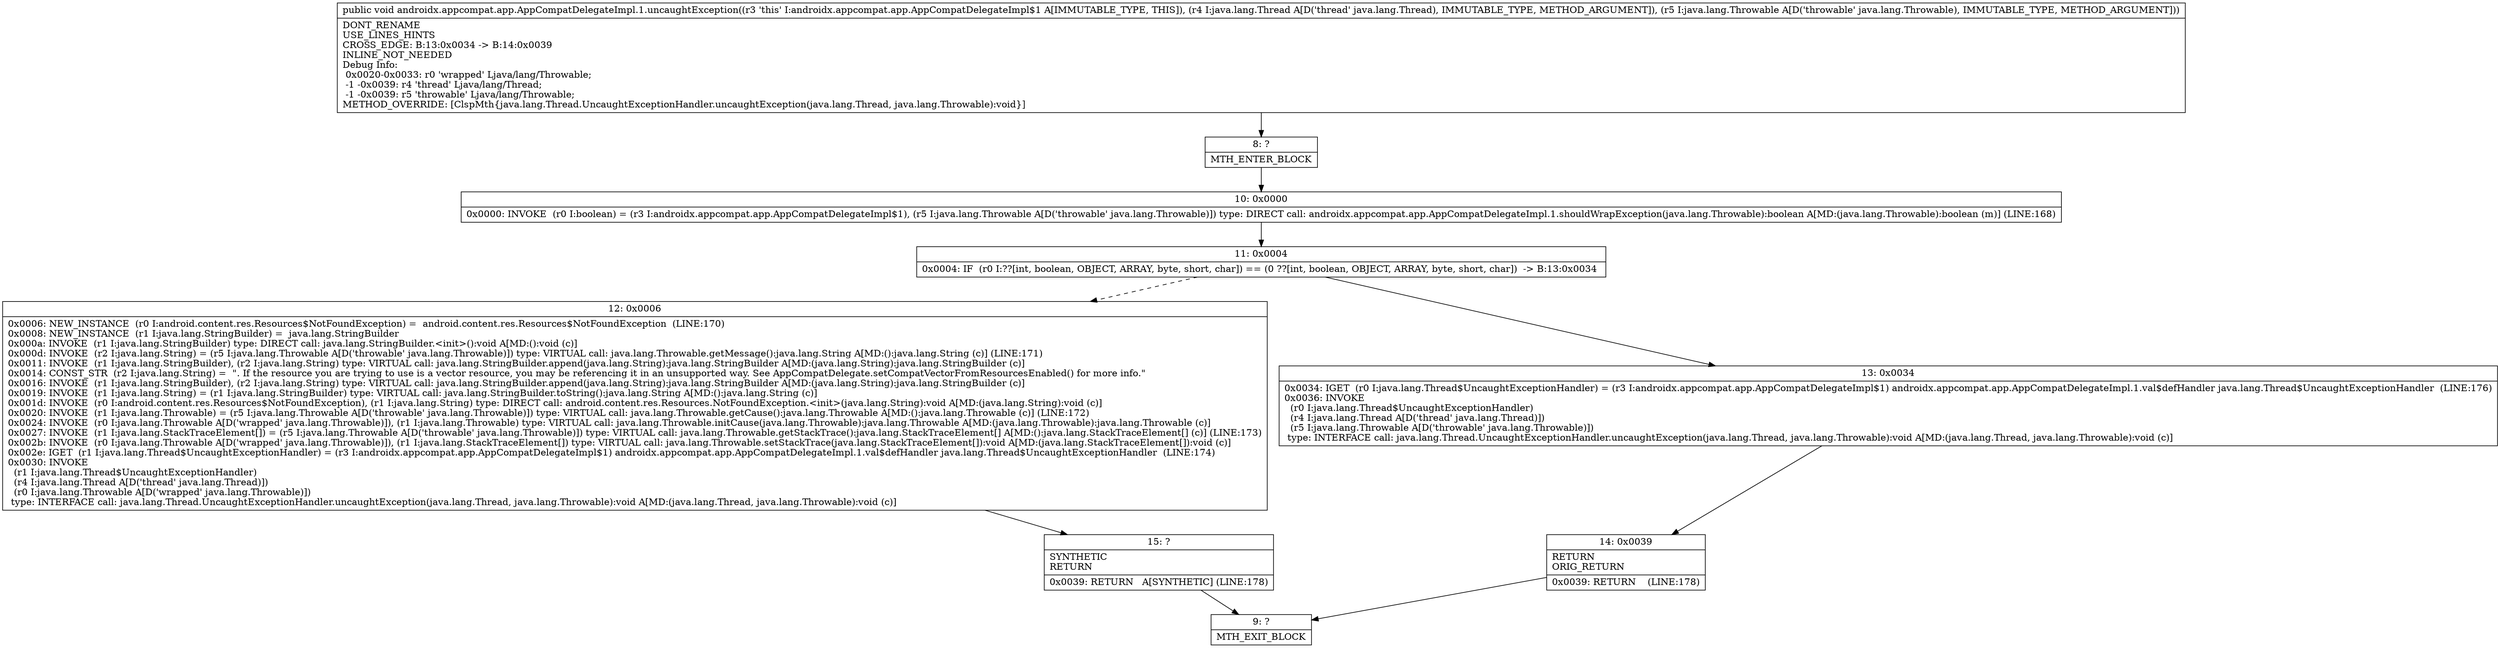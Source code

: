 digraph "CFG forandroidx.appcompat.app.AppCompatDelegateImpl.1.uncaughtException(Ljava\/lang\/Thread;Ljava\/lang\/Throwable;)V" {
Node_8 [shape=record,label="{8\:\ ?|MTH_ENTER_BLOCK\l}"];
Node_10 [shape=record,label="{10\:\ 0x0000|0x0000: INVOKE  (r0 I:boolean) = (r3 I:androidx.appcompat.app.AppCompatDelegateImpl$1), (r5 I:java.lang.Throwable A[D('throwable' java.lang.Throwable)]) type: DIRECT call: androidx.appcompat.app.AppCompatDelegateImpl.1.shouldWrapException(java.lang.Throwable):boolean A[MD:(java.lang.Throwable):boolean (m)] (LINE:168)\l}"];
Node_11 [shape=record,label="{11\:\ 0x0004|0x0004: IF  (r0 I:??[int, boolean, OBJECT, ARRAY, byte, short, char]) == (0 ??[int, boolean, OBJECT, ARRAY, byte, short, char])  \-\> B:13:0x0034 \l}"];
Node_12 [shape=record,label="{12\:\ 0x0006|0x0006: NEW_INSTANCE  (r0 I:android.content.res.Resources$NotFoundException) =  android.content.res.Resources$NotFoundException  (LINE:170)\l0x0008: NEW_INSTANCE  (r1 I:java.lang.StringBuilder) =  java.lang.StringBuilder \l0x000a: INVOKE  (r1 I:java.lang.StringBuilder) type: DIRECT call: java.lang.StringBuilder.\<init\>():void A[MD:():void (c)]\l0x000d: INVOKE  (r2 I:java.lang.String) = (r5 I:java.lang.Throwable A[D('throwable' java.lang.Throwable)]) type: VIRTUAL call: java.lang.Throwable.getMessage():java.lang.String A[MD:():java.lang.String (c)] (LINE:171)\l0x0011: INVOKE  (r1 I:java.lang.StringBuilder), (r2 I:java.lang.String) type: VIRTUAL call: java.lang.StringBuilder.append(java.lang.String):java.lang.StringBuilder A[MD:(java.lang.String):java.lang.StringBuilder (c)]\l0x0014: CONST_STR  (r2 I:java.lang.String) =  \". If the resource you are trying to use is a vector resource, you may be referencing it in an unsupported way. See AppCompatDelegate.setCompatVectorFromResourcesEnabled() for more info.\" \l0x0016: INVOKE  (r1 I:java.lang.StringBuilder), (r2 I:java.lang.String) type: VIRTUAL call: java.lang.StringBuilder.append(java.lang.String):java.lang.StringBuilder A[MD:(java.lang.String):java.lang.StringBuilder (c)]\l0x0019: INVOKE  (r1 I:java.lang.String) = (r1 I:java.lang.StringBuilder) type: VIRTUAL call: java.lang.StringBuilder.toString():java.lang.String A[MD:():java.lang.String (c)]\l0x001d: INVOKE  (r0 I:android.content.res.Resources$NotFoundException), (r1 I:java.lang.String) type: DIRECT call: android.content.res.Resources.NotFoundException.\<init\>(java.lang.String):void A[MD:(java.lang.String):void (c)]\l0x0020: INVOKE  (r1 I:java.lang.Throwable) = (r5 I:java.lang.Throwable A[D('throwable' java.lang.Throwable)]) type: VIRTUAL call: java.lang.Throwable.getCause():java.lang.Throwable A[MD:():java.lang.Throwable (c)] (LINE:172)\l0x0024: INVOKE  (r0 I:java.lang.Throwable A[D('wrapped' java.lang.Throwable)]), (r1 I:java.lang.Throwable) type: VIRTUAL call: java.lang.Throwable.initCause(java.lang.Throwable):java.lang.Throwable A[MD:(java.lang.Throwable):java.lang.Throwable (c)]\l0x0027: INVOKE  (r1 I:java.lang.StackTraceElement[]) = (r5 I:java.lang.Throwable A[D('throwable' java.lang.Throwable)]) type: VIRTUAL call: java.lang.Throwable.getStackTrace():java.lang.StackTraceElement[] A[MD:():java.lang.StackTraceElement[] (c)] (LINE:173)\l0x002b: INVOKE  (r0 I:java.lang.Throwable A[D('wrapped' java.lang.Throwable)]), (r1 I:java.lang.StackTraceElement[]) type: VIRTUAL call: java.lang.Throwable.setStackTrace(java.lang.StackTraceElement[]):void A[MD:(java.lang.StackTraceElement[]):void (c)]\l0x002e: IGET  (r1 I:java.lang.Thread$UncaughtExceptionHandler) = (r3 I:androidx.appcompat.app.AppCompatDelegateImpl$1) androidx.appcompat.app.AppCompatDelegateImpl.1.val$defHandler java.lang.Thread$UncaughtExceptionHandler  (LINE:174)\l0x0030: INVOKE  \l  (r1 I:java.lang.Thread$UncaughtExceptionHandler)\l  (r4 I:java.lang.Thread A[D('thread' java.lang.Thread)])\l  (r0 I:java.lang.Throwable A[D('wrapped' java.lang.Throwable)])\l type: INTERFACE call: java.lang.Thread.UncaughtExceptionHandler.uncaughtException(java.lang.Thread, java.lang.Throwable):void A[MD:(java.lang.Thread, java.lang.Throwable):void (c)]\l}"];
Node_15 [shape=record,label="{15\:\ ?|SYNTHETIC\lRETURN\l|0x0039: RETURN   A[SYNTHETIC] (LINE:178)\l}"];
Node_9 [shape=record,label="{9\:\ ?|MTH_EXIT_BLOCK\l}"];
Node_13 [shape=record,label="{13\:\ 0x0034|0x0034: IGET  (r0 I:java.lang.Thread$UncaughtExceptionHandler) = (r3 I:androidx.appcompat.app.AppCompatDelegateImpl$1) androidx.appcompat.app.AppCompatDelegateImpl.1.val$defHandler java.lang.Thread$UncaughtExceptionHandler  (LINE:176)\l0x0036: INVOKE  \l  (r0 I:java.lang.Thread$UncaughtExceptionHandler)\l  (r4 I:java.lang.Thread A[D('thread' java.lang.Thread)])\l  (r5 I:java.lang.Throwable A[D('throwable' java.lang.Throwable)])\l type: INTERFACE call: java.lang.Thread.UncaughtExceptionHandler.uncaughtException(java.lang.Thread, java.lang.Throwable):void A[MD:(java.lang.Thread, java.lang.Throwable):void (c)]\l}"];
Node_14 [shape=record,label="{14\:\ 0x0039|RETURN\lORIG_RETURN\l|0x0039: RETURN    (LINE:178)\l}"];
MethodNode[shape=record,label="{public void androidx.appcompat.app.AppCompatDelegateImpl.1.uncaughtException((r3 'this' I:androidx.appcompat.app.AppCompatDelegateImpl$1 A[IMMUTABLE_TYPE, THIS]), (r4 I:java.lang.Thread A[D('thread' java.lang.Thread), IMMUTABLE_TYPE, METHOD_ARGUMENT]), (r5 I:java.lang.Throwable A[D('throwable' java.lang.Throwable), IMMUTABLE_TYPE, METHOD_ARGUMENT]))  | DONT_RENAME\lUSE_LINES_HINTS\lCROSS_EDGE: B:13:0x0034 \-\> B:14:0x0039\lINLINE_NOT_NEEDED\lDebug Info:\l  0x0020\-0x0033: r0 'wrapped' Ljava\/lang\/Throwable;\l  \-1 \-0x0039: r4 'thread' Ljava\/lang\/Thread;\l  \-1 \-0x0039: r5 'throwable' Ljava\/lang\/Throwable;\lMETHOD_OVERRIDE: [ClspMth\{java.lang.Thread.UncaughtExceptionHandler.uncaughtException(java.lang.Thread, java.lang.Throwable):void\}]\l}"];
MethodNode -> Node_8;Node_8 -> Node_10;
Node_10 -> Node_11;
Node_11 -> Node_12[style=dashed];
Node_11 -> Node_13;
Node_12 -> Node_15;
Node_15 -> Node_9;
Node_13 -> Node_14;
Node_14 -> Node_9;
}

